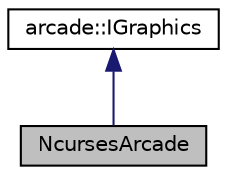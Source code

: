 digraph "NcursesArcade"
{
 // LATEX_PDF_SIZE
  edge [fontname="Helvetica",fontsize="10",labelfontname="Helvetica",labelfontsize="10"];
  node [fontname="Helvetica",fontsize="10",shape=record];
  Node1 [label="NcursesArcade",height=0.2,width=0.4,color="black", fillcolor="grey75", style="filled", fontcolor="black",tooltip=" "];
  Node2 -> Node1 [dir="back",color="midnightblue",fontsize="10",style="solid",fontname="Helvetica"];
  Node2 [label="arcade::IGraphics",height=0.2,width=0.4,color="black", fillcolor="white", style="filled",URL="$classarcade_1_1IGraphics.html",tooltip=" "];
}
